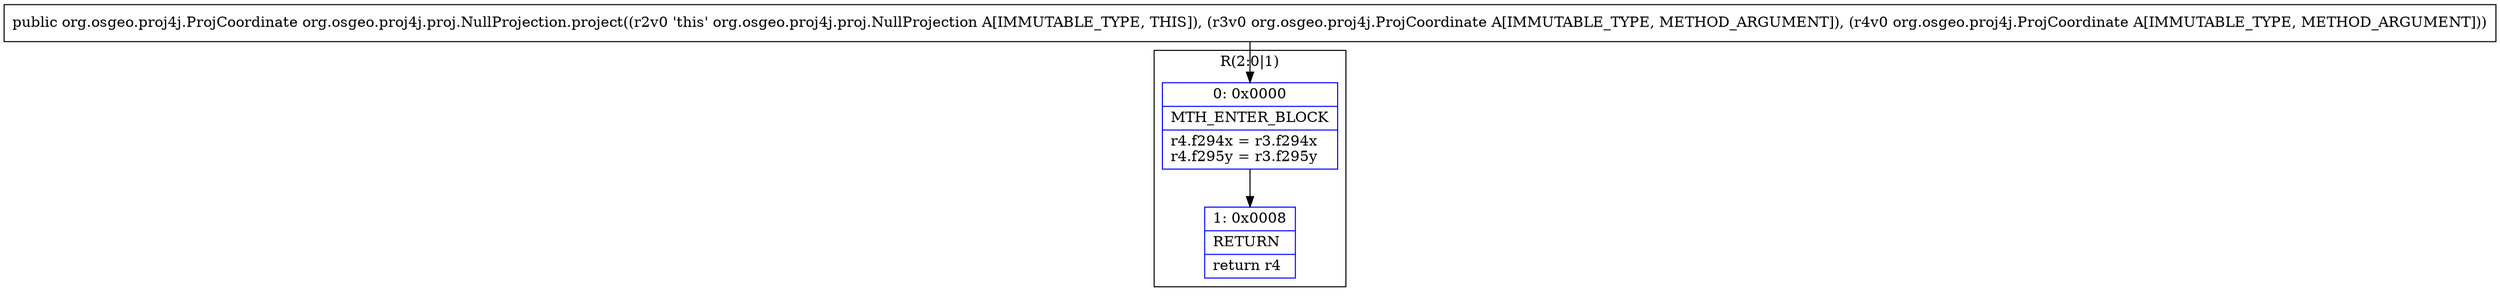 digraph "CFG fororg.osgeo.proj4j.proj.NullProjection.project(Lorg\/osgeo\/proj4j\/ProjCoordinate;Lorg\/osgeo\/proj4j\/ProjCoordinate;)Lorg\/osgeo\/proj4j\/ProjCoordinate;" {
subgraph cluster_Region_321233737 {
label = "R(2:0|1)";
node [shape=record,color=blue];
Node_0 [shape=record,label="{0\:\ 0x0000|MTH_ENTER_BLOCK\l|r4.f294x = r3.f294x\lr4.f295y = r3.f295y\l}"];
Node_1 [shape=record,label="{1\:\ 0x0008|RETURN\l|return r4\l}"];
}
MethodNode[shape=record,label="{public org.osgeo.proj4j.ProjCoordinate org.osgeo.proj4j.proj.NullProjection.project((r2v0 'this' org.osgeo.proj4j.proj.NullProjection A[IMMUTABLE_TYPE, THIS]), (r3v0 org.osgeo.proj4j.ProjCoordinate A[IMMUTABLE_TYPE, METHOD_ARGUMENT]), (r4v0 org.osgeo.proj4j.ProjCoordinate A[IMMUTABLE_TYPE, METHOD_ARGUMENT])) }"];
MethodNode -> Node_0;
Node_0 -> Node_1;
}

